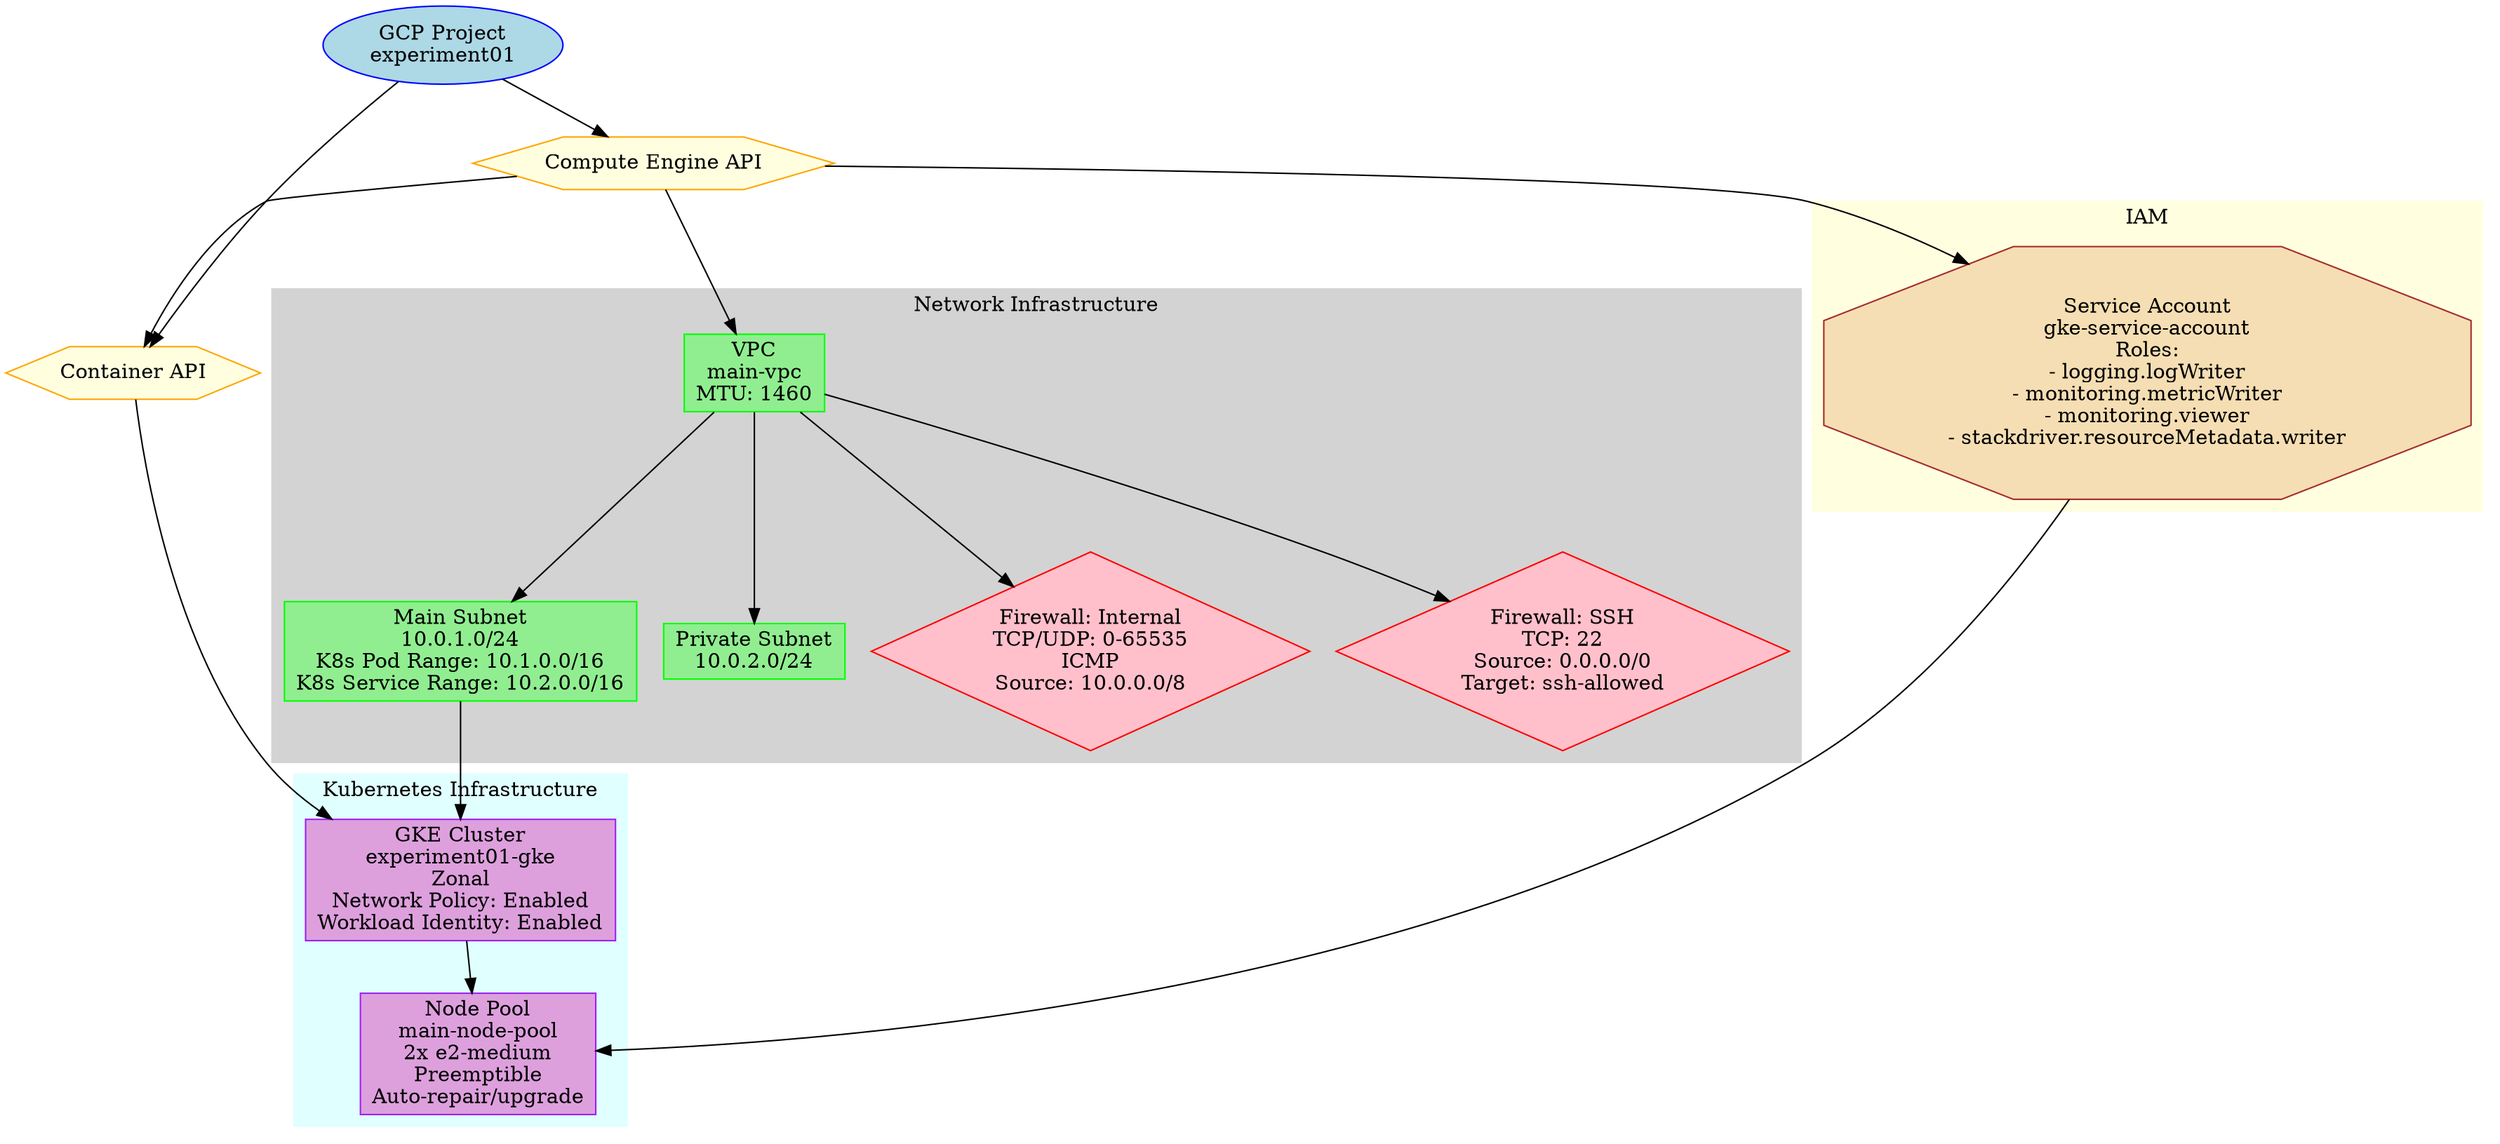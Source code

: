 digraph gcp_infrastructure {
    rankdir=TB;
    node [shape=box, style=rounded];
    
    // Project
    project [label="GCP Project\nexperiment01", shape=ellipse, color=blue, style=filled, fillcolor=lightblue];
    
    // APIs
    compute_api [label="Compute Engine API", shape=hexagon, color=orange, style=filled, fillcolor=lightyellow];
    container_api [label="Container API", shape=hexagon, color=orange, style=filled, fillcolor=lightyellow];
    
    // Network Components
    vpc [label="VPC\nmain-vpc\nMTU: 1460", color=green, style=filled, fillcolor=lightgreen];
    
    main_subnet [label="Main Subnet\n10.0.1.0/24\nK8s Pod Range: 10.1.0.0/16\nK8s Service Range: 10.2.0.0/16", color=green, style=filled, fillcolor=lightgreen];
    
    private_subnet [label="Private Subnet\n10.0.2.0/24", color=green, style=filled, fillcolor=lightgreen];
    
    // Firewall Rules
    fw_internal [label="Firewall: Internal\nTCP/UDP: 0-65535\nICMP\nSource: 10.0.0.0/8", shape=diamond, color=red, style=filled, fillcolor=pink];
    
    fw_ssh [label="Firewall: SSH\nTCP: 22\nSource: 0.0.0.0/0\nTarget: ssh-allowed", shape=diamond, color=red, style=filled, fillcolor=pink];
    
    // GKE Components
    gke_cluster [label="GKE Cluster\nexperiment01-gke\nZonal\nNetwork Policy: Enabled\nWorkload Identity: Enabled", color=purple, style=filled, fillcolor=plum];
    
    node_pool [label="Node Pool\nmain-node-pool\n2x e2-medium\nPreemptible\nAuto-repair/upgrade", color=purple, style=filled, fillcolor=plum];
    
    // Service Account
    sa [label="Service Account\ngke-service-account\nRoles:\n- logging.logWriter\n- monitoring.metricWriter\n- monitoring.viewer\n- stackdriver.resourceMetadata.writer", shape=octagon, color=brown, style=filled, fillcolor=wheat];
    
    // Dependencies
    project -> compute_api;
    project -> container_api;
    compute_api -> container_api;
    
    compute_api -> vpc;
    vpc -> main_subnet;
    vpc -> private_subnet;
    
    vpc -> fw_internal;
    vpc -> fw_ssh;
    
    container_api -> gke_cluster;
    main_subnet -> gke_cluster;
    gke_cluster -> node_pool;
    
    compute_api -> sa;
    sa -> node_pool;
    
    // Grouping
    subgraph cluster_network {
        label="Network Infrastructure";
        style=filled;
        color=lightgrey;
        vpc;
        main_subnet;
        private_subnet;
        fw_internal;
        fw_ssh;
    }
    
    subgraph cluster_k8s {
        label="Kubernetes Infrastructure";
        style=filled;
        color=lightcyan;
        gke_cluster;
        node_pool;
    }
    
    subgraph cluster_iam {
        label="IAM";
        style=filled;
        color=lightyellow;
        sa;
    }
}
